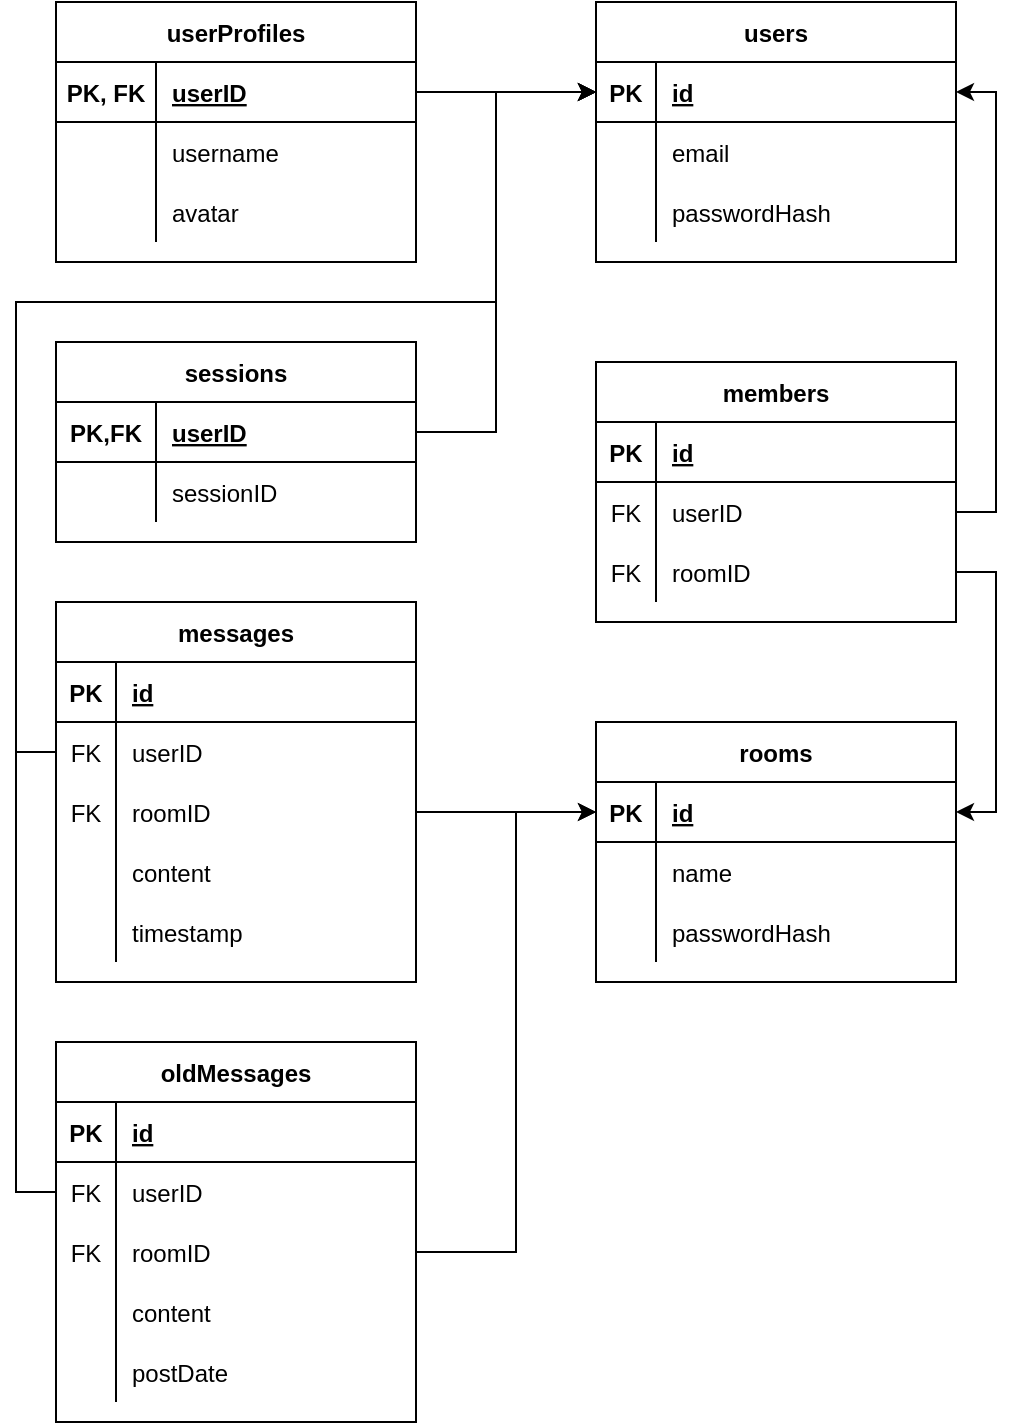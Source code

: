 <mxfile version="14.9.2" type="github">
  <diagram id="ZwsZUsR-mzAsDfWwJFPw" name="Page-1">
    <mxGraphModel dx="1422" dy="806" grid="1" gridSize="10" guides="1" tooltips="1" connect="1" arrows="1" fold="1" page="1" pageScale="1" pageWidth="2000" pageHeight="2000" math="0" shadow="0">
      <root>
        <mxCell id="0" />
        <mxCell id="1" parent="0" />
        <mxCell id="ZjNlDfGCL4XbMdMNOu2x-1" value="users" style="shape=table;startSize=30;container=1;collapsible=1;childLayout=tableLayout;fixedRows=1;rowLines=0;fontStyle=1;align=center;resizeLast=1;" parent="1" vertex="1">
          <mxGeometry x="310" y="40" width="180" height="130" as="geometry" />
        </mxCell>
        <mxCell id="ZjNlDfGCL4XbMdMNOu2x-2" value="" style="shape=partialRectangle;collapsible=0;dropTarget=0;pointerEvents=0;fillColor=none;top=0;left=0;bottom=1;right=0;points=[[0,0.5],[1,0.5]];portConstraint=eastwest;" parent="ZjNlDfGCL4XbMdMNOu2x-1" vertex="1">
          <mxGeometry y="30" width="180" height="30" as="geometry" />
        </mxCell>
        <mxCell id="ZjNlDfGCL4XbMdMNOu2x-3" value="PK" style="shape=partialRectangle;connectable=0;fillColor=none;top=0;left=0;bottom=0;right=0;fontStyle=1;overflow=hidden;" parent="ZjNlDfGCL4XbMdMNOu2x-2" vertex="1">
          <mxGeometry width="30" height="30" as="geometry" />
        </mxCell>
        <mxCell id="ZjNlDfGCL4XbMdMNOu2x-4" value="id" style="shape=partialRectangle;connectable=0;fillColor=none;top=0;left=0;bottom=0;right=0;align=left;spacingLeft=6;fontStyle=5;overflow=hidden;" parent="ZjNlDfGCL4XbMdMNOu2x-2" vertex="1">
          <mxGeometry x="30" width="150" height="30" as="geometry" />
        </mxCell>
        <mxCell id="ZjNlDfGCL4XbMdMNOu2x-5" value="" style="shape=partialRectangle;collapsible=0;dropTarget=0;pointerEvents=0;fillColor=none;top=0;left=0;bottom=0;right=0;points=[[0,0.5],[1,0.5]];portConstraint=eastwest;" parent="ZjNlDfGCL4XbMdMNOu2x-1" vertex="1">
          <mxGeometry y="60" width="180" height="30" as="geometry" />
        </mxCell>
        <mxCell id="ZjNlDfGCL4XbMdMNOu2x-6" value="" style="shape=partialRectangle;connectable=0;fillColor=none;top=0;left=0;bottom=0;right=0;editable=1;overflow=hidden;" parent="ZjNlDfGCL4XbMdMNOu2x-5" vertex="1">
          <mxGeometry width="30" height="30" as="geometry" />
        </mxCell>
        <mxCell id="ZjNlDfGCL4XbMdMNOu2x-7" value="email" style="shape=partialRectangle;connectable=0;fillColor=none;top=0;left=0;bottom=0;right=0;align=left;spacingLeft=6;overflow=hidden;" parent="ZjNlDfGCL4XbMdMNOu2x-5" vertex="1">
          <mxGeometry x="30" width="150" height="30" as="geometry" />
        </mxCell>
        <mxCell id="ZjNlDfGCL4XbMdMNOu2x-8" value="" style="shape=partialRectangle;collapsible=0;dropTarget=0;pointerEvents=0;fillColor=none;top=0;left=0;bottom=0;right=0;points=[[0,0.5],[1,0.5]];portConstraint=eastwest;" parent="ZjNlDfGCL4XbMdMNOu2x-1" vertex="1">
          <mxGeometry y="90" width="180" height="30" as="geometry" />
        </mxCell>
        <mxCell id="ZjNlDfGCL4XbMdMNOu2x-9" value="" style="shape=partialRectangle;connectable=0;fillColor=none;top=0;left=0;bottom=0;right=0;editable=1;overflow=hidden;" parent="ZjNlDfGCL4XbMdMNOu2x-8" vertex="1">
          <mxGeometry width="30" height="30" as="geometry" />
        </mxCell>
        <mxCell id="ZjNlDfGCL4XbMdMNOu2x-10" value="passwordHash" style="shape=partialRectangle;connectable=0;fillColor=none;top=0;left=0;bottom=0;right=0;align=left;spacingLeft=6;overflow=hidden;" parent="ZjNlDfGCL4XbMdMNOu2x-8" vertex="1">
          <mxGeometry x="30" width="150" height="30" as="geometry" />
        </mxCell>
        <mxCell id="ZjNlDfGCL4XbMdMNOu2x-15" value="userProfiles" style="shape=table;startSize=30;container=1;collapsible=1;childLayout=tableLayout;fixedRows=1;rowLines=0;fontStyle=1;align=center;resizeLast=1;" parent="1" vertex="1">
          <mxGeometry x="40" y="40" width="180" height="130" as="geometry" />
        </mxCell>
        <mxCell id="ZjNlDfGCL4XbMdMNOu2x-16" value="" style="shape=partialRectangle;collapsible=0;dropTarget=0;pointerEvents=0;fillColor=none;top=0;left=0;bottom=1;right=0;points=[[0,0.5],[1,0.5]];portConstraint=eastwest;" parent="ZjNlDfGCL4XbMdMNOu2x-15" vertex="1">
          <mxGeometry y="30" width="180" height="30" as="geometry" />
        </mxCell>
        <mxCell id="ZjNlDfGCL4XbMdMNOu2x-17" value="PK, FK" style="shape=partialRectangle;connectable=0;fillColor=none;top=0;left=0;bottom=0;right=0;fontStyle=1;overflow=hidden;" parent="ZjNlDfGCL4XbMdMNOu2x-16" vertex="1">
          <mxGeometry width="50" height="30" as="geometry" />
        </mxCell>
        <mxCell id="ZjNlDfGCL4XbMdMNOu2x-18" value="userID" style="shape=partialRectangle;connectable=0;fillColor=none;top=0;left=0;bottom=0;right=0;align=left;spacingLeft=6;fontStyle=5;overflow=hidden;" parent="ZjNlDfGCL4XbMdMNOu2x-16" vertex="1">
          <mxGeometry x="50" width="130" height="30" as="geometry" />
        </mxCell>
        <mxCell id="ZjNlDfGCL4XbMdMNOu2x-19" value="" style="shape=partialRectangle;collapsible=0;dropTarget=0;pointerEvents=0;fillColor=none;top=0;left=0;bottom=0;right=0;points=[[0,0.5],[1,0.5]];portConstraint=eastwest;" parent="ZjNlDfGCL4XbMdMNOu2x-15" vertex="1">
          <mxGeometry y="60" width="180" height="30" as="geometry" />
        </mxCell>
        <mxCell id="ZjNlDfGCL4XbMdMNOu2x-20" value="" style="shape=partialRectangle;connectable=0;fillColor=none;top=0;left=0;bottom=0;right=0;editable=1;overflow=hidden;" parent="ZjNlDfGCL4XbMdMNOu2x-19" vertex="1">
          <mxGeometry width="50" height="30" as="geometry" />
        </mxCell>
        <mxCell id="ZjNlDfGCL4XbMdMNOu2x-21" value="username" style="shape=partialRectangle;connectable=0;fillColor=none;top=0;left=0;bottom=0;right=0;align=left;spacingLeft=6;overflow=hidden;" parent="ZjNlDfGCL4XbMdMNOu2x-19" vertex="1">
          <mxGeometry x="50" width="130" height="30" as="geometry" />
        </mxCell>
        <mxCell id="ZjNlDfGCL4XbMdMNOu2x-22" value="" style="shape=partialRectangle;collapsible=0;dropTarget=0;pointerEvents=0;fillColor=none;top=0;left=0;bottom=0;right=0;points=[[0,0.5],[1,0.5]];portConstraint=eastwest;" parent="ZjNlDfGCL4XbMdMNOu2x-15" vertex="1">
          <mxGeometry y="90" width="180" height="30" as="geometry" />
        </mxCell>
        <mxCell id="ZjNlDfGCL4XbMdMNOu2x-23" value="" style="shape=partialRectangle;connectable=0;fillColor=none;top=0;left=0;bottom=0;right=0;editable=1;overflow=hidden;" parent="ZjNlDfGCL4XbMdMNOu2x-22" vertex="1">
          <mxGeometry width="50" height="30" as="geometry" />
        </mxCell>
        <mxCell id="ZjNlDfGCL4XbMdMNOu2x-24" value="avatar" style="shape=partialRectangle;connectable=0;fillColor=none;top=0;left=0;bottom=0;right=0;align=left;spacingLeft=6;overflow=hidden;" parent="ZjNlDfGCL4XbMdMNOu2x-22" vertex="1">
          <mxGeometry x="50" width="130" height="30" as="geometry" />
        </mxCell>
        <mxCell id="ZjNlDfGCL4XbMdMNOu2x-28" style="edgeStyle=orthogonalEdgeStyle;rounded=0;orthogonalLoop=1;jettySize=auto;html=1;entryX=0;entryY=0.5;entryDx=0;entryDy=0;" parent="1" source="ZjNlDfGCL4XbMdMNOu2x-16" target="ZjNlDfGCL4XbMdMNOu2x-2" edge="1">
          <mxGeometry relative="1" as="geometry" />
        </mxCell>
        <mxCell id="-qJ0LViPhIPI3i-gh9V_-6" value="sessions" style="shape=table;startSize=30;container=1;collapsible=1;childLayout=tableLayout;fixedRows=1;rowLines=0;fontStyle=1;align=center;resizeLast=1;" parent="1" vertex="1">
          <mxGeometry x="40" y="210" width="180" height="100" as="geometry" />
        </mxCell>
        <mxCell id="-qJ0LViPhIPI3i-gh9V_-7" value="" style="shape=partialRectangle;collapsible=0;dropTarget=0;pointerEvents=0;fillColor=none;top=0;left=0;bottom=1;right=0;points=[[0,0.5],[1,0.5]];portConstraint=eastwest;" parent="-qJ0LViPhIPI3i-gh9V_-6" vertex="1">
          <mxGeometry y="30" width="180" height="30" as="geometry" />
        </mxCell>
        <mxCell id="-qJ0LViPhIPI3i-gh9V_-8" value="PK,FK" style="shape=partialRectangle;connectable=0;fillColor=none;top=0;left=0;bottom=0;right=0;fontStyle=1;overflow=hidden;" parent="-qJ0LViPhIPI3i-gh9V_-7" vertex="1">
          <mxGeometry width="50" height="30" as="geometry" />
        </mxCell>
        <mxCell id="-qJ0LViPhIPI3i-gh9V_-9" value="userID" style="shape=partialRectangle;connectable=0;fillColor=none;top=0;left=0;bottom=0;right=0;align=left;spacingLeft=6;fontStyle=5;overflow=hidden;" parent="-qJ0LViPhIPI3i-gh9V_-7" vertex="1">
          <mxGeometry x="50" width="130" height="30" as="geometry" />
        </mxCell>
        <mxCell id="-qJ0LViPhIPI3i-gh9V_-10" value="" style="shape=partialRectangle;collapsible=0;dropTarget=0;pointerEvents=0;fillColor=none;top=0;left=0;bottom=0;right=0;points=[[0,0.5],[1,0.5]];portConstraint=eastwest;" parent="-qJ0LViPhIPI3i-gh9V_-6" vertex="1">
          <mxGeometry y="60" width="180" height="30" as="geometry" />
        </mxCell>
        <mxCell id="-qJ0LViPhIPI3i-gh9V_-11" value="" style="shape=partialRectangle;connectable=0;fillColor=none;top=0;left=0;bottom=0;right=0;editable=1;overflow=hidden;" parent="-qJ0LViPhIPI3i-gh9V_-10" vertex="1">
          <mxGeometry width="50" height="30" as="geometry" />
        </mxCell>
        <mxCell id="-qJ0LViPhIPI3i-gh9V_-12" value="sessionID" style="shape=partialRectangle;connectable=0;fillColor=none;top=0;left=0;bottom=0;right=0;align=left;spacingLeft=6;overflow=hidden;" parent="-qJ0LViPhIPI3i-gh9V_-10" vertex="1">
          <mxGeometry x="50" width="130" height="30" as="geometry" />
        </mxCell>
        <mxCell id="-qJ0LViPhIPI3i-gh9V_-19" value="" style="edgeStyle=orthogonalEdgeStyle;rounded=0;orthogonalLoop=1;jettySize=auto;html=1;entryX=0;entryY=0.5;entryDx=0;entryDy=0;exitX=1;exitY=0.5;exitDx=0;exitDy=0;" parent="1" source="-qJ0LViPhIPI3i-gh9V_-7" target="ZjNlDfGCL4XbMdMNOu2x-2" edge="1">
          <mxGeometry relative="1" as="geometry">
            <mxPoint x="-40" y="85" as="targetPoint" />
            <Array as="points">
              <mxPoint x="260" y="255" />
              <mxPoint x="260" y="85" />
            </Array>
          </mxGeometry>
        </mxCell>
        <mxCell id="OITFuhIWKAXIm_VxZnLY-1" value="rooms" style="shape=table;startSize=30;container=1;collapsible=1;childLayout=tableLayout;fixedRows=1;rowLines=0;fontStyle=1;align=center;resizeLast=1;" parent="1" vertex="1">
          <mxGeometry x="310" y="400" width="180" height="130" as="geometry" />
        </mxCell>
        <mxCell id="OITFuhIWKAXIm_VxZnLY-2" value="" style="shape=partialRectangle;collapsible=0;dropTarget=0;pointerEvents=0;fillColor=none;top=0;left=0;bottom=1;right=0;points=[[0,0.5],[1,0.5]];portConstraint=eastwest;" parent="OITFuhIWKAXIm_VxZnLY-1" vertex="1">
          <mxGeometry y="30" width="180" height="30" as="geometry" />
        </mxCell>
        <mxCell id="OITFuhIWKAXIm_VxZnLY-3" value="PK" style="shape=partialRectangle;connectable=0;fillColor=none;top=0;left=0;bottom=0;right=0;fontStyle=1;overflow=hidden;" parent="OITFuhIWKAXIm_VxZnLY-2" vertex="1">
          <mxGeometry width="30" height="30" as="geometry" />
        </mxCell>
        <mxCell id="OITFuhIWKAXIm_VxZnLY-4" value="id" style="shape=partialRectangle;connectable=0;fillColor=none;top=0;left=0;bottom=0;right=0;align=left;spacingLeft=6;fontStyle=5;overflow=hidden;" parent="OITFuhIWKAXIm_VxZnLY-2" vertex="1">
          <mxGeometry x="30" width="150" height="30" as="geometry" />
        </mxCell>
        <mxCell id="OITFuhIWKAXIm_VxZnLY-5" value="" style="shape=partialRectangle;collapsible=0;dropTarget=0;pointerEvents=0;fillColor=none;top=0;left=0;bottom=0;right=0;points=[[0,0.5],[1,0.5]];portConstraint=eastwest;" parent="OITFuhIWKAXIm_VxZnLY-1" vertex="1">
          <mxGeometry y="60" width="180" height="30" as="geometry" />
        </mxCell>
        <mxCell id="OITFuhIWKAXIm_VxZnLY-6" value="" style="shape=partialRectangle;connectable=0;fillColor=none;top=0;left=0;bottom=0;right=0;editable=1;overflow=hidden;" parent="OITFuhIWKAXIm_VxZnLY-5" vertex="1">
          <mxGeometry width="30" height="30" as="geometry" />
        </mxCell>
        <mxCell id="OITFuhIWKAXIm_VxZnLY-7" value="name" style="shape=partialRectangle;connectable=0;fillColor=none;top=0;left=0;bottom=0;right=0;align=left;spacingLeft=6;overflow=hidden;" parent="OITFuhIWKAXIm_VxZnLY-5" vertex="1">
          <mxGeometry x="30" width="150" height="30" as="geometry" />
        </mxCell>
        <mxCell id="Fys6A_13DE8XhTNMKbB3-1" value="" style="shape=partialRectangle;collapsible=0;dropTarget=0;pointerEvents=0;fillColor=none;top=0;left=0;bottom=0;right=0;points=[[0,0.5],[1,0.5]];portConstraint=eastwest;" vertex="1" parent="OITFuhIWKAXIm_VxZnLY-1">
          <mxGeometry y="90" width="180" height="30" as="geometry" />
        </mxCell>
        <mxCell id="Fys6A_13DE8XhTNMKbB3-2" value="" style="shape=partialRectangle;connectable=0;fillColor=none;top=0;left=0;bottom=0;right=0;editable=1;overflow=hidden;" vertex="1" parent="Fys6A_13DE8XhTNMKbB3-1">
          <mxGeometry width="30" height="30" as="geometry" />
        </mxCell>
        <mxCell id="Fys6A_13DE8XhTNMKbB3-3" value="passwordHash" style="shape=partialRectangle;connectable=0;fillColor=none;top=0;left=0;bottom=0;right=0;align=left;spacingLeft=6;overflow=hidden;" vertex="1" parent="Fys6A_13DE8XhTNMKbB3-1">
          <mxGeometry x="30" width="150" height="30" as="geometry" />
        </mxCell>
        <mxCell id="OITFuhIWKAXIm_VxZnLY-14" value="messages" style="shape=table;startSize=30;container=1;collapsible=1;childLayout=tableLayout;fixedRows=1;rowLines=0;fontStyle=1;align=center;resizeLast=1;" parent="1" vertex="1">
          <mxGeometry x="40" y="340" width="180" height="190" as="geometry" />
        </mxCell>
        <mxCell id="OITFuhIWKAXIm_VxZnLY-15" value="" style="shape=partialRectangle;collapsible=0;dropTarget=0;pointerEvents=0;fillColor=none;top=0;left=0;bottom=1;right=0;points=[[0,0.5],[1,0.5]];portConstraint=eastwest;" parent="OITFuhIWKAXIm_VxZnLY-14" vertex="1">
          <mxGeometry y="30" width="180" height="30" as="geometry" />
        </mxCell>
        <mxCell id="OITFuhIWKAXIm_VxZnLY-16" value="PK" style="shape=partialRectangle;connectable=0;fillColor=none;top=0;left=0;bottom=0;right=0;fontStyle=1;overflow=hidden;" parent="OITFuhIWKAXIm_VxZnLY-15" vertex="1">
          <mxGeometry width="30" height="30" as="geometry" />
        </mxCell>
        <mxCell id="OITFuhIWKAXIm_VxZnLY-17" value="id" style="shape=partialRectangle;connectable=0;fillColor=none;top=0;left=0;bottom=0;right=0;align=left;spacingLeft=6;fontStyle=5;overflow=hidden;" parent="OITFuhIWKAXIm_VxZnLY-15" vertex="1">
          <mxGeometry x="30" width="150" height="30" as="geometry" />
        </mxCell>
        <mxCell id="OITFuhIWKAXIm_VxZnLY-18" value="" style="shape=partialRectangle;collapsible=0;dropTarget=0;pointerEvents=0;fillColor=none;top=0;left=0;bottom=0;right=0;points=[[0,0.5],[1,0.5]];portConstraint=eastwest;" parent="OITFuhIWKAXIm_VxZnLY-14" vertex="1">
          <mxGeometry y="60" width="180" height="30" as="geometry" />
        </mxCell>
        <mxCell id="OITFuhIWKAXIm_VxZnLY-19" value="FK" style="shape=partialRectangle;connectable=0;fillColor=none;top=0;left=0;bottom=0;right=0;editable=1;overflow=hidden;" parent="OITFuhIWKAXIm_VxZnLY-18" vertex="1">
          <mxGeometry width="30" height="30" as="geometry" />
        </mxCell>
        <mxCell id="OITFuhIWKAXIm_VxZnLY-20" value="userID" style="shape=partialRectangle;connectable=0;fillColor=none;top=0;left=0;bottom=0;right=0;align=left;spacingLeft=6;overflow=hidden;" parent="OITFuhIWKAXIm_VxZnLY-18" vertex="1">
          <mxGeometry x="30" width="150" height="30" as="geometry" />
        </mxCell>
        <mxCell id="OITFuhIWKAXIm_VxZnLY-21" value="" style="shape=partialRectangle;collapsible=0;dropTarget=0;pointerEvents=0;fillColor=none;top=0;left=0;bottom=0;right=0;points=[[0,0.5],[1,0.5]];portConstraint=eastwest;" parent="OITFuhIWKAXIm_VxZnLY-14" vertex="1">
          <mxGeometry y="90" width="180" height="30" as="geometry" />
        </mxCell>
        <mxCell id="OITFuhIWKAXIm_VxZnLY-22" value="FK" style="shape=partialRectangle;connectable=0;fillColor=none;top=0;left=0;bottom=0;right=0;editable=1;overflow=hidden;" parent="OITFuhIWKAXIm_VxZnLY-21" vertex="1">
          <mxGeometry width="30" height="30" as="geometry" />
        </mxCell>
        <mxCell id="OITFuhIWKAXIm_VxZnLY-23" value="roomID" style="shape=partialRectangle;connectable=0;fillColor=none;top=0;left=0;bottom=0;right=0;align=left;spacingLeft=6;overflow=hidden;" parent="OITFuhIWKAXIm_VxZnLY-21" vertex="1">
          <mxGeometry x="30" width="150" height="30" as="geometry" />
        </mxCell>
        <mxCell id="OITFuhIWKAXIm_VxZnLY-24" value="" style="shape=partialRectangle;collapsible=0;dropTarget=0;pointerEvents=0;fillColor=none;top=0;left=0;bottom=0;right=0;points=[[0,0.5],[1,0.5]];portConstraint=eastwest;" parent="OITFuhIWKAXIm_VxZnLY-14" vertex="1">
          <mxGeometry y="120" width="180" height="30" as="geometry" />
        </mxCell>
        <mxCell id="OITFuhIWKAXIm_VxZnLY-25" value="" style="shape=partialRectangle;connectable=0;fillColor=none;top=0;left=0;bottom=0;right=0;editable=1;overflow=hidden;" parent="OITFuhIWKAXIm_VxZnLY-24" vertex="1">
          <mxGeometry width="30" height="30" as="geometry" />
        </mxCell>
        <mxCell id="OITFuhIWKAXIm_VxZnLY-26" value="content" style="shape=partialRectangle;connectable=0;fillColor=none;top=0;left=0;bottom=0;right=0;align=left;spacingLeft=6;overflow=hidden;" parent="OITFuhIWKAXIm_VxZnLY-24" vertex="1">
          <mxGeometry x="30" width="150" height="30" as="geometry" />
        </mxCell>
        <mxCell id="OITFuhIWKAXIm_VxZnLY-57" value="" style="shape=partialRectangle;collapsible=0;dropTarget=0;pointerEvents=0;fillColor=none;top=0;left=0;bottom=0;right=0;points=[[0,0.5],[1,0.5]];portConstraint=eastwest;" parent="OITFuhIWKAXIm_VxZnLY-14" vertex="1">
          <mxGeometry y="150" width="180" height="30" as="geometry" />
        </mxCell>
        <mxCell id="OITFuhIWKAXIm_VxZnLY-58" value="" style="shape=partialRectangle;connectable=0;fillColor=none;top=0;left=0;bottom=0;right=0;editable=1;overflow=hidden;" parent="OITFuhIWKAXIm_VxZnLY-57" vertex="1">
          <mxGeometry width="30" height="30" as="geometry" />
        </mxCell>
        <mxCell id="OITFuhIWKAXIm_VxZnLY-59" value="timestamp" style="shape=partialRectangle;connectable=0;fillColor=none;top=0;left=0;bottom=0;right=0;align=left;spacingLeft=6;overflow=hidden;" parent="OITFuhIWKAXIm_VxZnLY-57" vertex="1">
          <mxGeometry x="30" width="150" height="30" as="geometry" />
        </mxCell>
        <mxCell id="OITFuhIWKAXIm_VxZnLY-27" style="edgeStyle=orthogonalEdgeStyle;rounded=0;orthogonalLoop=1;jettySize=auto;html=1;entryX=0;entryY=0.5;entryDx=0;entryDy=0;exitX=0;exitY=0.5;exitDx=0;exitDy=0;" parent="1" source="OITFuhIWKAXIm_VxZnLY-18" target="ZjNlDfGCL4XbMdMNOu2x-2" edge="1">
          <mxGeometry relative="1" as="geometry">
            <Array as="points">
              <mxPoint x="20" y="415" />
              <mxPoint x="20" y="190" />
              <mxPoint x="260" y="190" />
              <mxPoint x="260" y="85" />
            </Array>
          </mxGeometry>
        </mxCell>
        <mxCell id="OITFuhIWKAXIm_VxZnLY-28" style="edgeStyle=orthogonalEdgeStyle;rounded=0;orthogonalLoop=1;jettySize=auto;html=1;exitX=1;exitY=0.5;exitDx=0;exitDy=0;entryX=0;entryY=0.5;entryDx=0;entryDy=0;" parent="1" source="OITFuhIWKAXIm_VxZnLY-21" target="OITFuhIWKAXIm_VxZnLY-2" edge="1">
          <mxGeometry relative="1" as="geometry" />
        </mxCell>
        <mxCell id="OITFuhIWKAXIm_VxZnLY-42" value="members" style="shape=table;startSize=30;container=1;collapsible=1;childLayout=tableLayout;fixedRows=1;rowLines=0;fontStyle=1;align=center;resizeLast=1;" parent="1" vertex="1">
          <mxGeometry x="310" y="220" width="180" height="130" as="geometry" />
        </mxCell>
        <mxCell id="OITFuhIWKAXIm_VxZnLY-43" value="" style="shape=partialRectangle;collapsible=0;dropTarget=0;pointerEvents=0;fillColor=none;top=0;left=0;bottom=1;right=0;points=[[0,0.5],[1,0.5]];portConstraint=eastwest;" parent="OITFuhIWKAXIm_VxZnLY-42" vertex="1">
          <mxGeometry y="30" width="180" height="30" as="geometry" />
        </mxCell>
        <mxCell id="OITFuhIWKAXIm_VxZnLY-44" value="PK" style="shape=partialRectangle;connectable=0;fillColor=none;top=0;left=0;bottom=0;right=0;fontStyle=1;overflow=hidden;" parent="OITFuhIWKAXIm_VxZnLY-43" vertex="1">
          <mxGeometry width="30" height="30" as="geometry" />
        </mxCell>
        <mxCell id="OITFuhIWKAXIm_VxZnLY-45" value="id" style="shape=partialRectangle;connectable=0;fillColor=none;top=0;left=0;bottom=0;right=0;align=left;spacingLeft=6;fontStyle=5;overflow=hidden;" parent="OITFuhIWKAXIm_VxZnLY-43" vertex="1">
          <mxGeometry x="30" width="150" height="30" as="geometry" />
        </mxCell>
        <mxCell id="OITFuhIWKAXIm_VxZnLY-46" value="" style="shape=partialRectangle;collapsible=0;dropTarget=0;pointerEvents=0;fillColor=none;top=0;left=0;bottom=0;right=0;points=[[0,0.5],[1,0.5]];portConstraint=eastwest;" parent="OITFuhIWKAXIm_VxZnLY-42" vertex="1">
          <mxGeometry y="60" width="180" height="30" as="geometry" />
        </mxCell>
        <mxCell id="OITFuhIWKAXIm_VxZnLY-47" value="FK" style="shape=partialRectangle;connectable=0;fillColor=none;top=0;left=0;bottom=0;right=0;editable=1;overflow=hidden;" parent="OITFuhIWKAXIm_VxZnLY-46" vertex="1">
          <mxGeometry width="30" height="30" as="geometry" />
        </mxCell>
        <mxCell id="OITFuhIWKAXIm_VxZnLY-48" value="userID" style="shape=partialRectangle;connectable=0;fillColor=none;top=0;left=0;bottom=0;right=0;align=left;spacingLeft=6;overflow=hidden;" parent="OITFuhIWKAXIm_VxZnLY-46" vertex="1">
          <mxGeometry x="30" width="150" height="30" as="geometry" />
        </mxCell>
        <mxCell id="OITFuhIWKAXIm_VxZnLY-49" value="" style="shape=partialRectangle;collapsible=0;dropTarget=0;pointerEvents=0;fillColor=none;top=0;left=0;bottom=0;right=0;points=[[0,0.5],[1,0.5]];portConstraint=eastwest;" parent="OITFuhIWKAXIm_VxZnLY-42" vertex="1">
          <mxGeometry y="90" width="180" height="30" as="geometry" />
        </mxCell>
        <mxCell id="OITFuhIWKAXIm_VxZnLY-50" value="FK" style="shape=partialRectangle;connectable=0;fillColor=none;top=0;left=0;bottom=0;right=0;editable=1;overflow=hidden;" parent="OITFuhIWKAXIm_VxZnLY-49" vertex="1">
          <mxGeometry width="30" height="30" as="geometry" />
        </mxCell>
        <mxCell id="OITFuhIWKAXIm_VxZnLY-51" value="roomID" style="shape=partialRectangle;connectable=0;fillColor=none;top=0;left=0;bottom=0;right=0;align=left;spacingLeft=6;overflow=hidden;" parent="OITFuhIWKAXIm_VxZnLY-49" vertex="1">
          <mxGeometry x="30" width="150" height="30" as="geometry" />
        </mxCell>
        <mxCell id="OITFuhIWKAXIm_VxZnLY-55" style="edgeStyle=orthogonalEdgeStyle;rounded=0;orthogonalLoop=1;jettySize=auto;html=1;exitX=1;exitY=0.5;exitDx=0;exitDy=0;entryX=1;entryY=0.5;entryDx=0;entryDy=0;" parent="1" source="OITFuhIWKAXIm_VxZnLY-46" target="ZjNlDfGCL4XbMdMNOu2x-2" edge="1">
          <mxGeometry relative="1" as="geometry" />
        </mxCell>
        <mxCell id="OITFuhIWKAXIm_VxZnLY-56" style="edgeStyle=orthogonalEdgeStyle;rounded=0;orthogonalLoop=1;jettySize=auto;html=1;exitX=1;exitY=0.5;exitDx=0;exitDy=0;entryX=1;entryY=0.5;entryDx=0;entryDy=0;" parent="1" source="OITFuhIWKAXIm_VxZnLY-49" target="OITFuhIWKAXIm_VxZnLY-2" edge="1">
          <mxGeometry relative="1" as="geometry" />
        </mxCell>
        <mxCell id="OITFuhIWKAXIm_VxZnLY-73" value="oldMessages" style="shape=table;startSize=30;container=1;collapsible=1;childLayout=tableLayout;fixedRows=1;rowLines=0;fontStyle=1;align=center;resizeLast=1;" parent="1" vertex="1">
          <mxGeometry x="40" y="560" width="180" height="190" as="geometry" />
        </mxCell>
        <mxCell id="OITFuhIWKAXIm_VxZnLY-74" value="" style="shape=partialRectangle;collapsible=0;dropTarget=0;pointerEvents=0;fillColor=none;top=0;left=0;bottom=1;right=0;points=[[0,0.5],[1,0.5]];portConstraint=eastwest;" parent="OITFuhIWKAXIm_VxZnLY-73" vertex="1">
          <mxGeometry y="30" width="180" height="30" as="geometry" />
        </mxCell>
        <mxCell id="OITFuhIWKAXIm_VxZnLY-75" value="PK" style="shape=partialRectangle;connectable=0;fillColor=none;top=0;left=0;bottom=0;right=0;fontStyle=1;overflow=hidden;" parent="OITFuhIWKAXIm_VxZnLY-74" vertex="1">
          <mxGeometry width="30" height="30" as="geometry" />
        </mxCell>
        <mxCell id="OITFuhIWKAXIm_VxZnLY-76" value="id" style="shape=partialRectangle;connectable=0;fillColor=none;top=0;left=0;bottom=0;right=0;align=left;spacingLeft=6;fontStyle=5;overflow=hidden;" parent="OITFuhIWKAXIm_VxZnLY-74" vertex="1">
          <mxGeometry x="30" width="150" height="30" as="geometry" />
        </mxCell>
        <mxCell id="OITFuhIWKAXIm_VxZnLY-77" value="" style="shape=partialRectangle;collapsible=0;dropTarget=0;pointerEvents=0;fillColor=none;top=0;left=0;bottom=0;right=0;points=[[0,0.5],[1,0.5]];portConstraint=eastwest;" parent="OITFuhIWKAXIm_VxZnLY-73" vertex="1">
          <mxGeometry y="60" width="180" height="30" as="geometry" />
        </mxCell>
        <mxCell id="OITFuhIWKAXIm_VxZnLY-78" value="FK" style="shape=partialRectangle;connectable=0;fillColor=none;top=0;left=0;bottom=0;right=0;editable=1;overflow=hidden;" parent="OITFuhIWKAXIm_VxZnLY-77" vertex="1">
          <mxGeometry width="30" height="30" as="geometry" />
        </mxCell>
        <mxCell id="OITFuhIWKAXIm_VxZnLY-79" value="userID" style="shape=partialRectangle;connectable=0;fillColor=none;top=0;left=0;bottom=0;right=0;align=left;spacingLeft=6;overflow=hidden;" parent="OITFuhIWKAXIm_VxZnLY-77" vertex="1">
          <mxGeometry x="30" width="150" height="30" as="geometry" />
        </mxCell>
        <mxCell id="OITFuhIWKAXIm_VxZnLY-80" value="" style="shape=partialRectangle;collapsible=0;dropTarget=0;pointerEvents=0;fillColor=none;top=0;left=0;bottom=0;right=0;points=[[0,0.5],[1,0.5]];portConstraint=eastwest;" parent="OITFuhIWKAXIm_VxZnLY-73" vertex="1">
          <mxGeometry y="90" width="180" height="30" as="geometry" />
        </mxCell>
        <mxCell id="OITFuhIWKAXIm_VxZnLY-81" value="FK" style="shape=partialRectangle;connectable=0;fillColor=none;top=0;left=0;bottom=0;right=0;editable=1;overflow=hidden;" parent="OITFuhIWKAXIm_VxZnLY-80" vertex="1">
          <mxGeometry width="30" height="30" as="geometry" />
        </mxCell>
        <mxCell id="OITFuhIWKAXIm_VxZnLY-82" value="roomID" style="shape=partialRectangle;connectable=0;fillColor=none;top=0;left=0;bottom=0;right=0;align=left;spacingLeft=6;overflow=hidden;" parent="OITFuhIWKAXIm_VxZnLY-80" vertex="1">
          <mxGeometry x="30" width="150" height="30" as="geometry" />
        </mxCell>
        <mxCell id="OITFuhIWKAXIm_VxZnLY-83" value="" style="shape=partialRectangle;collapsible=0;dropTarget=0;pointerEvents=0;fillColor=none;top=0;left=0;bottom=0;right=0;points=[[0,0.5],[1,0.5]];portConstraint=eastwest;" parent="OITFuhIWKAXIm_VxZnLY-73" vertex="1">
          <mxGeometry y="120" width="180" height="30" as="geometry" />
        </mxCell>
        <mxCell id="OITFuhIWKAXIm_VxZnLY-84" value="" style="shape=partialRectangle;connectable=0;fillColor=none;top=0;left=0;bottom=0;right=0;editable=1;overflow=hidden;" parent="OITFuhIWKAXIm_VxZnLY-83" vertex="1">
          <mxGeometry width="30" height="30" as="geometry" />
        </mxCell>
        <mxCell id="OITFuhIWKAXIm_VxZnLY-85" value="content" style="shape=partialRectangle;connectable=0;fillColor=none;top=0;left=0;bottom=0;right=0;align=left;spacingLeft=6;overflow=hidden;" parent="OITFuhIWKAXIm_VxZnLY-83" vertex="1">
          <mxGeometry x="30" width="150" height="30" as="geometry" />
        </mxCell>
        <mxCell id="OITFuhIWKAXIm_VxZnLY-86" value="" style="shape=partialRectangle;collapsible=0;dropTarget=0;pointerEvents=0;fillColor=none;top=0;left=0;bottom=0;right=0;points=[[0,0.5],[1,0.5]];portConstraint=eastwest;" parent="OITFuhIWKAXIm_VxZnLY-73" vertex="1">
          <mxGeometry y="150" width="180" height="30" as="geometry" />
        </mxCell>
        <mxCell id="OITFuhIWKAXIm_VxZnLY-87" value="" style="shape=partialRectangle;connectable=0;fillColor=none;top=0;left=0;bottom=0;right=0;editable=1;overflow=hidden;" parent="OITFuhIWKAXIm_VxZnLY-86" vertex="1">
          <mxGeometry width="30" height="30" as="geometry" />
        </mxCell>
        <mxCell id="OITFuhIWKAXIm_VxZnLY-88" value="postDate" style="shape=partialRectangle;connectable=0;fillColor=none;top=0;left=0;bottom=0;right=0;align=left;spacingLeft=6;overflow=hidden;" parent="OITFuhIWKAXIm_VxZnLY-86" vertex="1">
          <mxGeometry x="30" width="150" height="30" as="geometry" />
        </mxCell>
        <mxCell id="OITFuhIWKAXIm_VxZnLY-89" style="edgeStyle=orthogonalEdgeStyle;rounded=0;orthogonalLoop=1;jettySize=auto;html=1;exitX=0;exitY=0.5;exitDx=0;exitDy=0;entryX=0;entryY=0.5;entryDx=0;entryDy=0;" parent="1" source="OITFuhIWKAXIm_VxZnLY-77" target="ZjNlDfGCL4XbMdMNOu2x-2" edge="1">
          <mxGeometry relative="1" as="geometry">
            <Array as="points">
              <mxPoint x="20" y="635" />
              <mxPoint x="20" y="190" />
              <mxPoint x="260" y="190" />
              <mxPoint x="260" y="85" />
            </Array>
          </mxGeometry>
        </mxCell>
        <mxCell id="OITFuhIWKAXIm_VxZnLY-90" style="edgeStyle=orthogonalEdgeStyle;rounded=0;orthogonalLoop=1;jettySize=auto;html=1;exitX=1;exitY=0.5;exitDx=0;exitDy=0;entryX=0;entryY=0.5;entryDx=0;entryDy=0;" parent="1" source="OITFuhIWKAXIm_VxZnLY-80" target="OITFuhIWKAXIm_VxZnLY-2" edge="1">
          <mxGeometry relative="1" as="geometry">
            <Array as="points">
              <mxPoint x="270" y="665" />
              <mxPoint x="270" y="445" />
            </Array>
          </mxGeometry>
        </mxCell>
      </root>
    </mxGraphModel>
  </diagram>
</mxfile>
